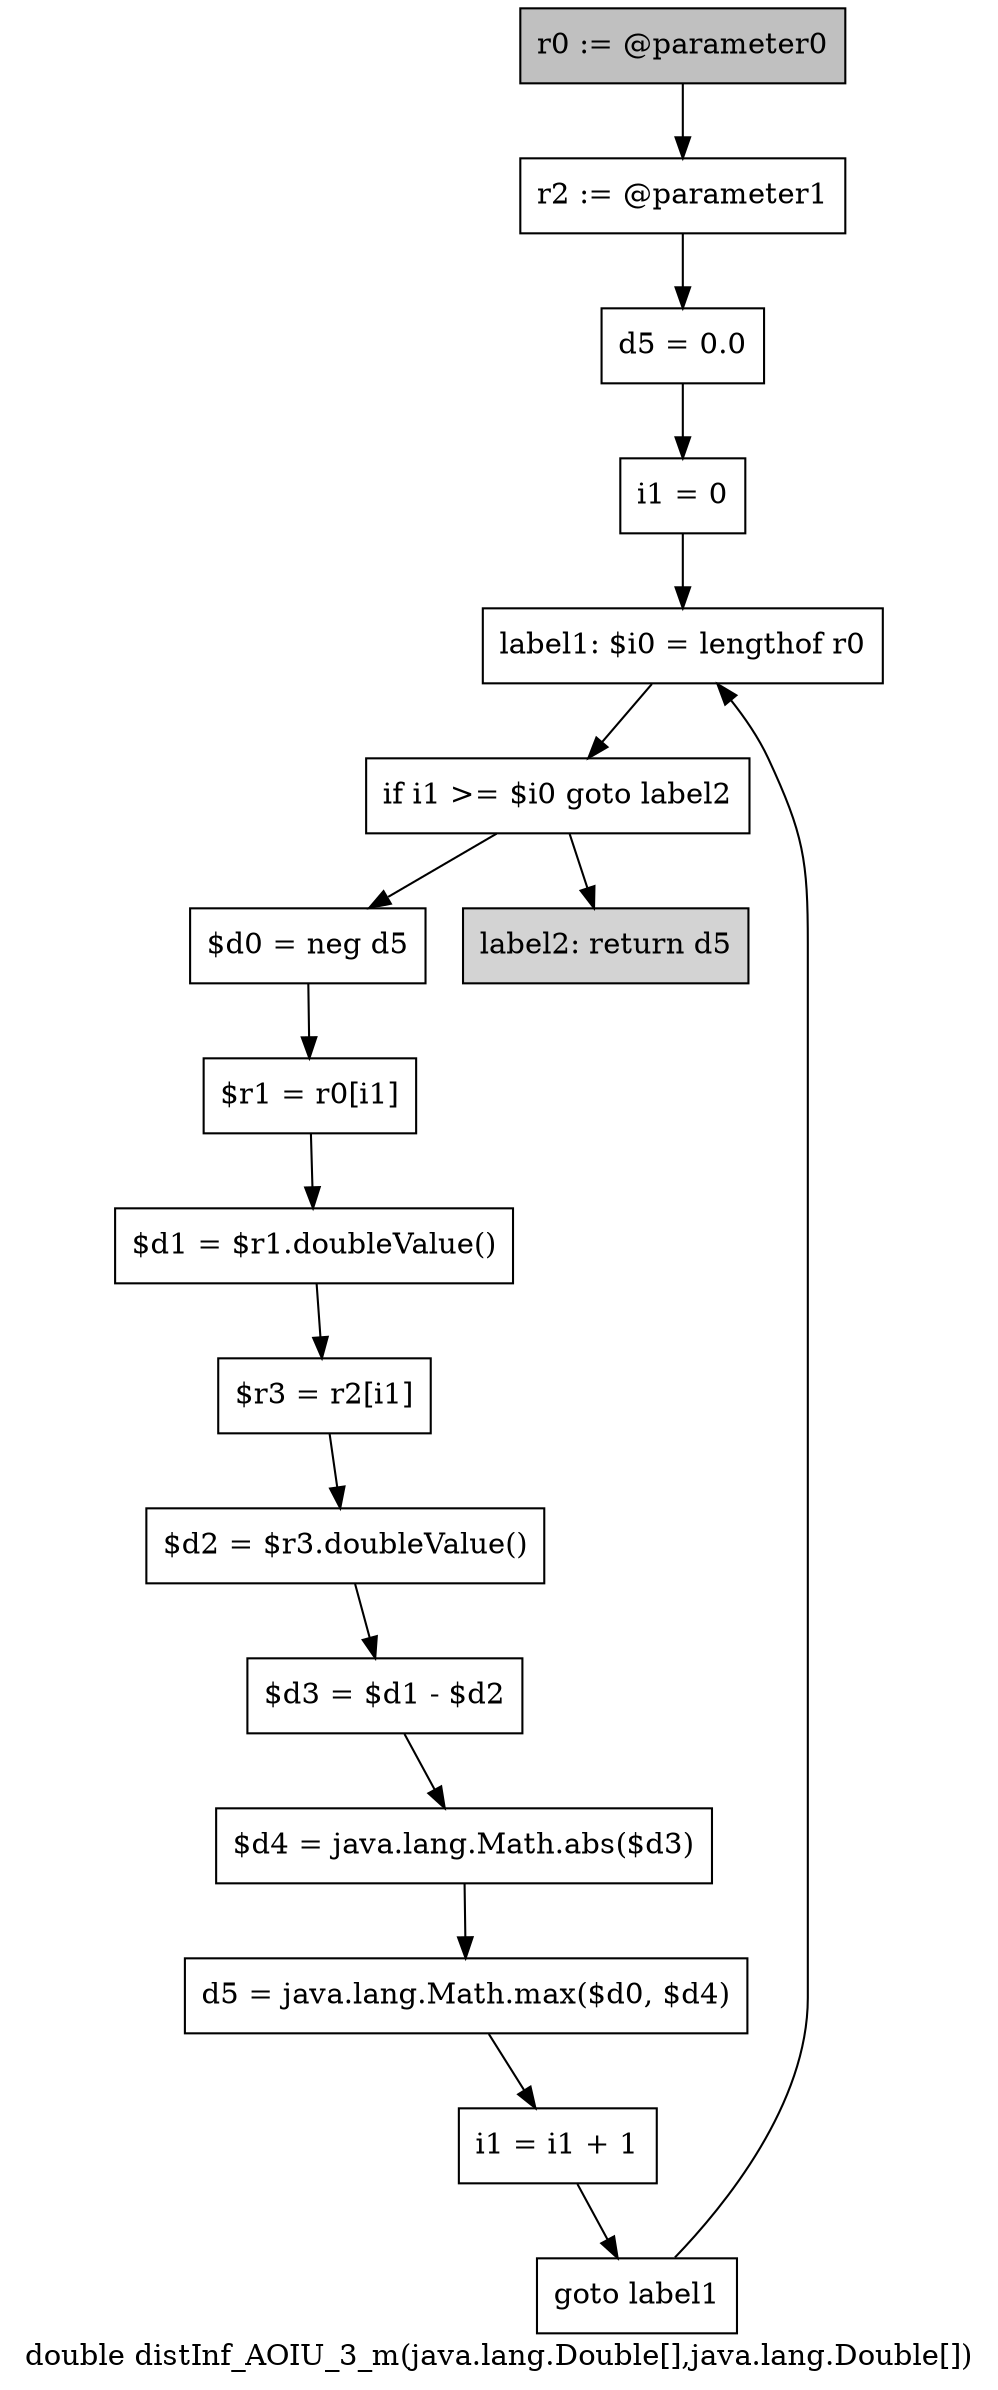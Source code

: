 digraph "double distInf_AOIU_3_m(java.lang.Double[],java.lang.Double[])" {
    label="double distInf_AOIU_3_m(java.lang.Double[],java.lang.Double[])";
    node [shape=box];
    "0" [style=filled,fillcolor=gray,label="r0 := @parameter0",];
    "1" [label="r2 := @parameter1",];
    "0"->"1";
    "2" [label="d5 = 0.0",];
    "1"->"2";
    "3" [label="i1 = 0",];
    "2"->"3";
    "4" [label="label1: $i0 = lengthof r0",];
    "3"->"4";
    "5" [label="if i1 >= $i0 goto label2",];
    "4"->"5";
    "6" [label="$d0 = neg d5",];
    "5"->"6";
    "16" [style=filled,fillcolor=lightgray,label="label2: return d5",];
    "5"->"16";
    "7" [label="$r1 = r0[i1]",];
    "6"->"7";
    "8" [label="$d1 = $r1.doubleValue()",];
    "7"->"8";
    "9" [label="$r3 = r2[i1]",];
    "8"->"9";
    "10" [label="$d2 = $r3.doubleValue()",];
    "9"->"10";
    "11" [label="$d3 = $d1 - $d2",];
    "10"->"11";
    "12" [label="$d4 = java.lang.Math.abs($d3)",];
    "11"->"12";
    "13" [label="d5 = java.lang.Math.max($d0, $d4)",];
    "12"->"13";
    "14" [label="i1 = i1 + 1",];
    "13"->"14";
    "15" [label="goto label1",];
    "14"->"15";
    "15"->"4";
}
